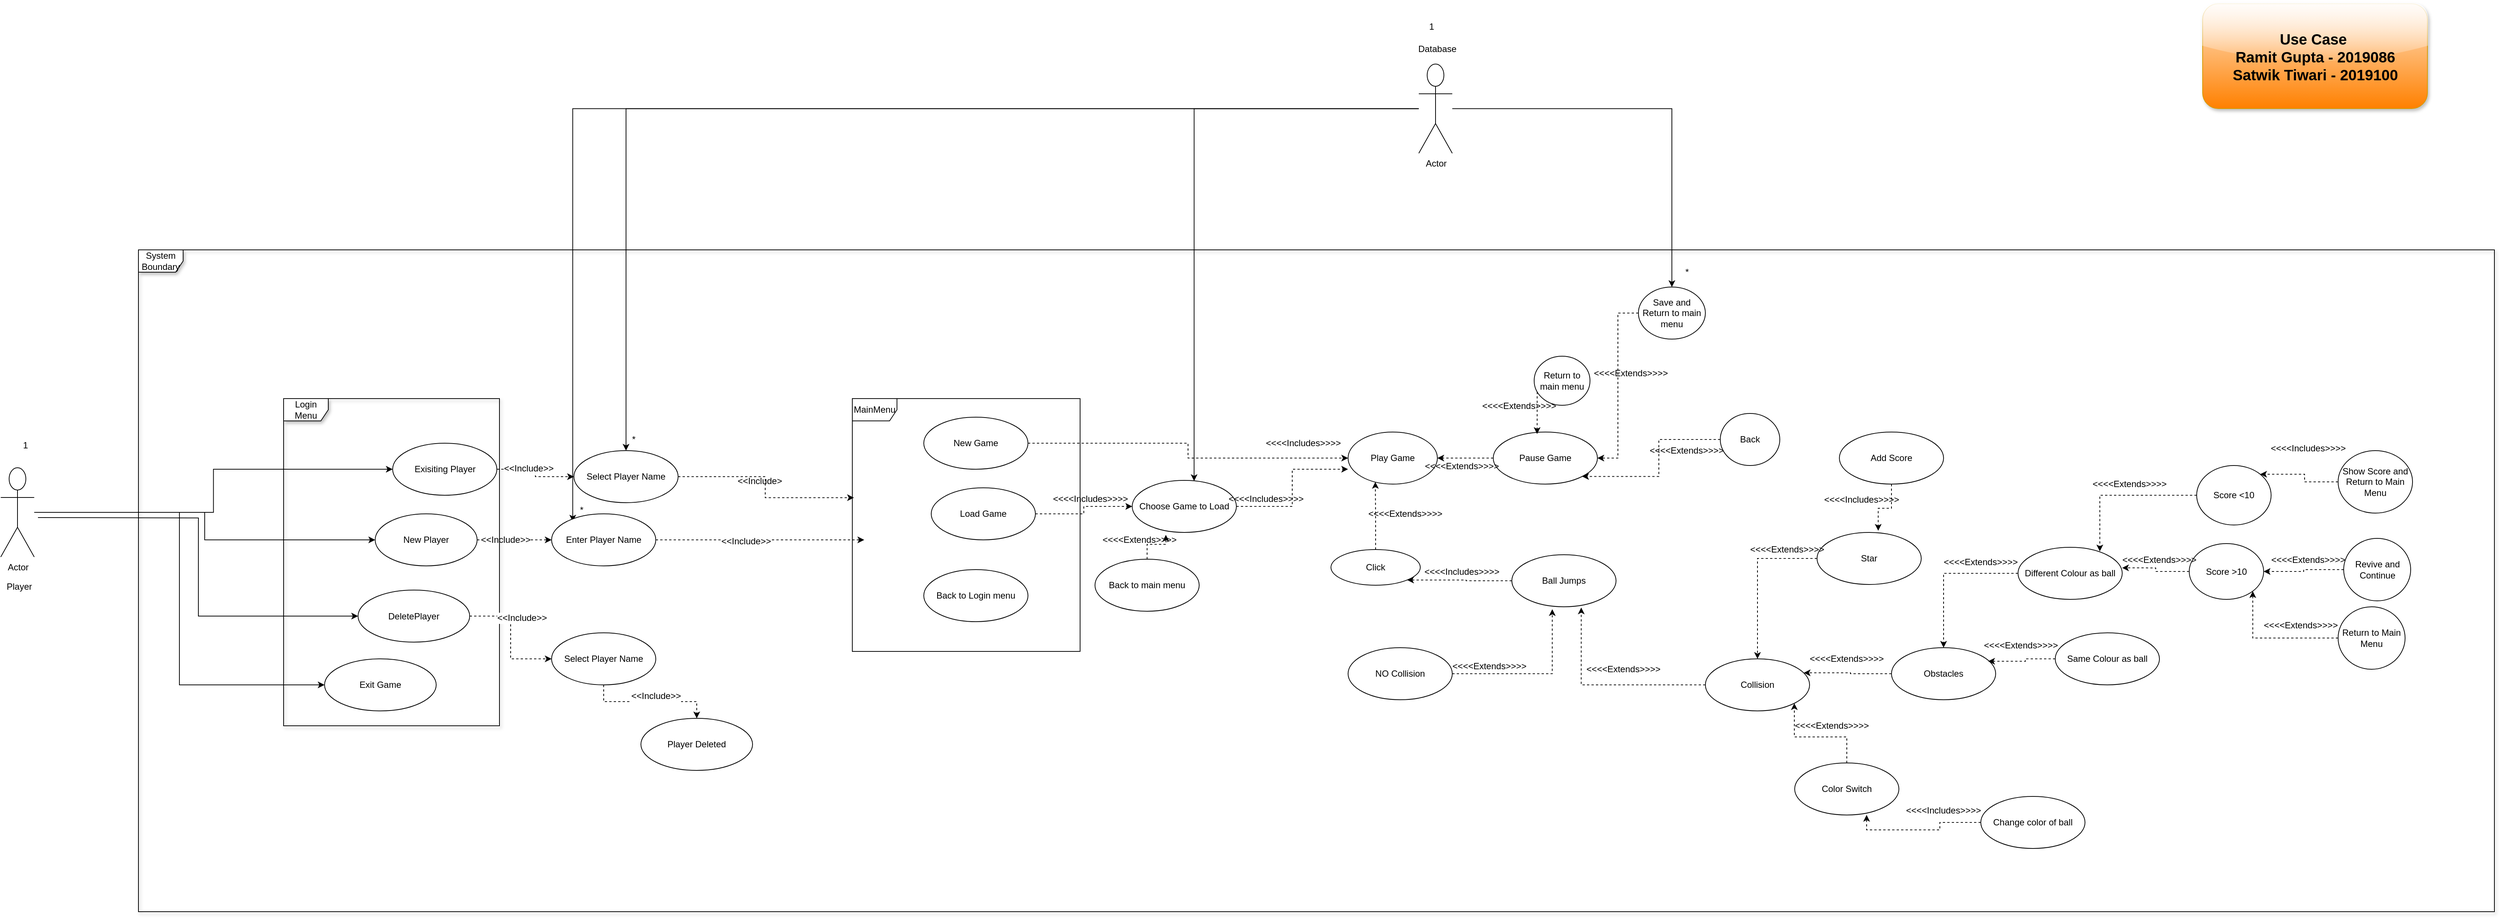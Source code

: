 <mxfile version="13.9.2" type="google"><diagram id="8XxEeI2jO_slQuSE90Jo" name="Page-1"><mxGraphModel dx="5717" dy="3346" grid="1" gridSize="10" guides="1" tooltips="1" connect="1" arrows="1" fold="1" page="1" pageScale="1" pageWidth="827" pageHeight="1169" math="0" shadow="0"><root><mxCell id="0"/><mxCell id="1" parent="0"/><mxCell id="124" style="edgeStyle=orthogonalEdgeStyle;rounded=0;html=1;entryX=0;entryY=0.5;jettySize=auto;orthogonalLoop=1;" parent="1" source="2" target="122" edge="1"><mxGeometry relative="1" as="geometry"/></mxCell><mxCell id="125" style="edgeStyle=orthogonalEdgeStyle;rounded=0;html=1;entryX=0;entryY=0.5;jettySize=auto;orthogonalLoop=1;" parent="1" source="2" target="123" edge="1"><mxGeometry relative="1" as="geometry"/></mxCell><mxCell id="127" style="edgeStyle=orthogonalEdgeStyle;rounded=0;html=1;entryX=0;entryY=0.5;jettySize=auto;orthogonalLoop=1;" parent="1" source="2" target="11" edge="1"><mxGeometry relative="1" as="geometry"/></mxCell><mxCell id="2" value="Actor" style="shape=umlActor;verticalLabelPosition=bottom;labelBackgroundColor=#ffffff;verticalAlign=top;html=1;" parent="1" vertex="1"><mxGeometry x="-1080" y="223" width="45" height="120" as="geometry"/></mxCell><mxCell id="120" style="edgeStyle=orthogonalEdgeStyle;rounded=0;html=1;entryX=0.5;entryY=0;jettySize=auto;orthogonalLoop=1;" parent="1" source="114" target="45" edge="1"><mxGeometry relative="1" as="geometry"/></mxCell><mxCell id="121" style="edgeStyle=orthogonalEdgeStyle;rounded=0;html=1;entryX=0.594;entryY=0.013;entryPerimeter=0;jettySize=auto;orthogonalLoop=1;" parent="1" source="114" target="32" edge="1"><mxGeometry relative="1" as="geometry"/></mxCell><mxCell id="139" style="edgeStyle=orthogonalEdgeStyle;rounded=0;html=1;entryX=0.5;entryY=0;jettySize=auto;orthogonalLoop=1;" parent="1" source="114" target="132" edge="1"><mxGeometry relative="1" as="geometry"/></mxCell><mxCell id="140" style="edgeStyle=orthogonalEdgeStyle;rounded=0;html=1;entryX=0.203;entryY=0.148;entryPerimeter=0;jettySize=auto;orthogonalLoop=1;" parent="1" source="114" target="135" edge="1"><mxGeometry relative="1" as="geometry"/></mxCell><mxCell id="114" value="Actor" style="shape=umlActor;verticalLabelPosition=bottom;labelBackgroundColor=#ffffff;verticalAlign=top;html=1;" parent="1" vertex="1"><mxGeometry x="825" y="-319.889" width="45" height="120" as="geometry"/></mxCell><mxCell id="34" style="edgeStyle=orthogonalEdgeStyle;rounded=0;html=1;jettySize=auto;orthogonalLoop=1;dashed=1;" parent="1" source="9" target="32" edge="1"><mxGeometry relative="1" as="geometry"/></mxCell><mxCell id="9" value="Load Game" style="ellipse;whiteSpace=wrap;html=1;" parent="1" vertex="1"><mxGeometry x="170" y="250" width="140" height="70" as="geometry"/></mxCell><mxCell id="37" style="edgeStyle=orthogonalEdgeStyle;rounded=0;html=1;entryX=0;entryY=0.5;jettySize=auto;orthogonalLoop=1;dashed=1;" parent="1" source="10" target="27" edge="1"><mxGeometry relative="1" as="geometry"/></mxCell><mxCell id="10" value="New Game" style="ellipse;whiteSpace=wrap;html=1;" parent="1" vertex="1"><mxGeometry x="160" y="155" width="140" height="70" as="geometry"/></mxCell><mxCell id="11" value="Exit Game" style="ellipse;whiteSpace=wrap;html=1;" parent="1" vertex="1"><mxGeometry x="-645" y="480" width="150" height="70" as="geometry"/></mxCell><mxCell id="27" value="Play Game&lt;br&gt;" style="ellipse;whiteSpace=wrap;html=1;" parent="1" vertex="1"><mxGeometry x="730" y="175" width="120" height="70" as="geometry"/></mxCell><mxCell id="151" style="edgeStyle=orthogonalEdgeStyle;rounded=0;html=1;entryX=1;entryY=0.5;jettySize=auto;orthogonalLoop=1;dashed=1;" parent="1" source="28" target="27" edge="1"><mxGeometry relative="1" as="geometry"/></mxCell><mxCell id="28" value="Pause Game&lt;br&gt;" style="ellipse;whiteSpace=wrap;html=1;rotation=0;" parent="1" vertex="1"><mxGeometry x="925" y="175" width="140" height="70" as="geometry"/></mxCell><mxCell id="39" style="edgeStyle=orthogonalEdgeStyle;rounded=0;html=1;jettySize=auto;orthogonalLoop=1;entryX=0;entryY=0.714;entryPerimeter=0;dashed=1;" parent="1" source="32" target="27" edge="1"><mxGeometry relative="1" as="geometry"><mxPoint x="550" y="110" as="targetPoint"/></mxGeometry></mxCell><mxCell id="32" value="Choose Game to Load" style="ellipse;whiteSpace=wrap;html=1;" parent="1" vertex="1"><mxGeometry x="440" y="240" width="140" height="70" as="geometry"/></mxCell><mxCell id="72" style="edgeStyle=orthogonalEdgeStyle;rounded=0;html=1;entryX=0.323;entryY=1.046;entryPerimeter=0;jettySize=auto;orthogonalLoop=1;dashed=1;" parent="1" source="33" target="32" edge="1"><mxGeometry relative="1" as="geometry"/></mxCell><mxCell id="33" value="Back to main menu&lt;br&gt;" style="ellipse;whiteSpace=wrap;html=1;" parent="1" vertex="1"><mxGeometry x="390" y="346" width="140" height="70" as="geometry"/></mxCell><mxCell id="145" style="edgeStyle=orthogonalEdgeStyle;rounded=0;html=1;entryX=0.421;entryY=0.037;entryPerimeter=0;jettySize=auto;orthogonalLoop=1;dashed=1;" parent="1" source="44" target="28" edge="1"><mxGeometry relative="1" as="geometry"><Array as="points"><mxPoint x="984" y="160"/><mxPoint x="984" y="160"/></Array></mxGeometry></mxCell><mxCell id="44" value="Return to main menu" style="ellipse;whiteSpace=wrap;html=1;" parent="1" vertex="1"><mxGeometry x="980" y="73" width="75" height="66" as="geometry"/></mxCell><mxCell id="146" style="edgeStyle=orthogonalEdgeStyle;rounded=0;html=1;entryX=1;entryY=0.5;jettySize=auto;orthogonalLoop=1;dashed=1;" parent="1" source="45" target="28" edge="1"><mxGeometry relative="1" as="geometry"/></mxCell><mxCell id="45" value="Save and Return to main menu" style="ellipse;whiteSpace=wrap;html=1;" parent="1" vertex="1"><mxGeometry x="1120" y="-20" width="90" height="70" as="geometry"/></mxCell><mxCell id="147" style="edgeStyle=orthogonalEdgeStyle;rounded=0;html=1;entryX=1;entryY=1;jettySize=auto;orthogonalLoop=1;dashed=1;" parent="1" source="46" target="28" edge="1"><mxGeometry relative="1" as="geometry"/></mxCell><mxCell id="46" value="Back" style="ellipse;whiteSpace=wrap;html=1;" parent="1" vertex="1"><mxGeometry x="1230" y="150" width="80" height="70" as="geometry"/></mxCell><mxCell id="75" style="edgeStyle=orthogonalEdgeStyle;rounded=0;html=1;entryX=0.305;entryY=0.959;entryPerimeter=0;jettySize=auto;orthogonalLoop=1;dashed=1;" parent="1" source="55" target="27" edge="1"><mxGeometry relative="1" as="geometry"/></mxCell><mxCell id="55" value="Click" style="ellipse;whiteSpace=wrap;html=1;" parent="1" vertex="1"><mxGeometry x="707" y="333" width="120" height="48" as="geometry"/></mxCell><mxCell id="76" style="edgeStyle=orthogonalEdgeStyle;rounded=0;html=1;entryX=1;entryY=1;jettySize=auto;orthogonalLoop=1;dashed=1;" parent="1" source="57" target="55" edge="1"><mxGeometry relative="1" as="geometry"/></mxCell><mxCell id="57" value="Ball Jumps" style="ellipse;whiteSpace=wrap;html=1;" parent="1" vertex="1"><mxGeometry x="950" y="340" width="140" height="70" as="geometry"/></mxCell><mxCell id="62" value="&amp;lt;&amp;lt;&amp;lt;&amp;lt;Extends&amp;gt;&amp;gt;&amp;gt;&amp;gt;" style="text;html=1;strokeColor=none;fillColor=none;align=center;verticalAlign=middle;whiteSpace=wrap;rounded=0;" parent="1" vertex="1"><mxGeometry x="430" y="310" width="40" height="20" as="geometry"/></mxCell><mxCell id="64" value="&amp;lt;&amp;lt;&amp;lt;&amp;lt;Includes&amp;gt;&amp;gt;&amp;gt;&amp;gt;" style="text;html=1;strokeColor=none;fillColor=none;align=center;verticalAlign=middle;whiteSpace=wrap;rounded=0;" parent="1" vertex="1"><mxGeometry x="650" y="180" width="40" height="20" as="geometry"/></mxCell><mxCell id="66" value="&amp;lt;&amp;lt;&amp;lt;&amp;lt;Includes&amp;gt;&amp;gt;&amp;gt;&amp;gt;" style="text;html=1;strokeColor=none;fillColor=none;align=center;verticalAlign=middle;whiteSpace=wrap;rounded=0;" parent="1" vertex="1"><mxGeometry x="363.5" y="255" width="40" height="20" as="geometry"/></mxCell><mxCell id="67" value="&amp;lt;&amp;lt;&amp;lt;&amp;lt;Includes&amp;gt;&amp;gt;&amp;gt;&amp;gt;" style="text;html=1;strokeColor=none;fillColor=none;align=center;verticalAlign=middle;whiteSpace=wrap;rounded=0;" parent="1" vertex="1"><mxGeometry x="600" y="255" width="40" height="20" as="geometry"/></mxCell><mxCell id="80" style="edgeStyle=orthogonalEdgeStyle;rounded=0;html=1;entryX=0.666;entryY=1.014;entryPerimeter=0;jettySize=auto;orthogonalLoop=1;dashed=1;" parent="1" source="77" target="57" edge="1"><mxGeometry relative="1" as="geometry"/></mxCell><mxCell id="77" value="Collision" style="ellipse;whiteSpace=wrap;html=1;" parent="1" vertex="1"><mxGeometry x="1210" y="480" width="140" height="70" as="geometry"/></mxCell><mxCell id="79" style="edgeStyle=orthogonalEdgeStyle;rounded=0;html=1;entryX=0.388;entryY=1.046;entryPerimeter=0;jettySize=auto;orthogonalLoop=1;dashed=1;" parent="1" source="78" target="57" edge="1"><mxGeometry relative="1" as="geometry"/></mxCell><mxCell id="78" value="NO Collision" style="ellipse;whiteSpace=wrap;html=1;" parent="1" vertex="1"><mxGeometry x="730" y="465" width="140" height="70" as="geometry"/></mxCell><mxCell id="82" style="edgeStyle=orthogonalEdgeStyle;rounded=0;html=1;entryX=0.5;entryY=0;jettySize=auto;orthogonalLoop=1;dashed=1;" parent="1" source="81" target="77" edge="1"><mxGeometry relative="1" as="geometry"/></mxCell><mxCell id="81" value="Star" style="ellipse;whiteSpace=wrap;html=1;" parent="1" vertex="1"><mxGeometry x="1360" y="310" width="140" height="70" as="geometry"/></mxCell><mxCell id="84" style="edgeStyle=orthogonalEdgeStyle;rounded=0;html=1;jettySize=auto;orthogonalLoop=1;entryX=0.587;entryY=-0.033;entryPerimeter=0;dashed=1;" parent="1" source="83" target="81" edge="1"><mxGeometry relative="1" as="geometry"><mxPoint x="1430" y="265" as="targetPoint"/></mxGeometry></mxCell><mxCell id="83" value="Add Score" style="ellipse;whiteSpace=wrap;html=1;" parent="1" vertex="1"><mxGeometry x="1390" y="175" width="140" height="70" as="geometry"/></mxCell><mxCell id="86" style="edgeStyle=orthogonalEdgeStyle;rounded=0;html=1;entryX=0.944;entryY=0.268;entryPerimeter=0;jettySize=auto;orthogonalLoop=1;dashed=1;" parent="1" source="85" target="77" edge="1"><mxGeometry relative="1" as="geometry"/></mxCell><mxCell id="85" value="Obstacles" style="ellipse;whiteSpace=wrap;html=1;" parent="1" vertex="1"><mxGeometry x="1460" y="465" width="140" height="70" as="geometry"/></mxCell><mxCell id="91" style="edgeStyle=orthogonalEdgeStyle;rounded=0;html=1;entryX=1;entryY=1;jettySize=auto;orthogonalLoop=1;dashed=1;" parent="1" source="87" target="77" edge="1"><mxGeometry relative="1" as="geometry"/></mxCell><mxCell id="87" value="Color Switch" style="ellipse;whiteSpace=wrap;html=1;" parent="1" vertex="1"><mxGeometry x="1330" y="620" width="140" height="70" as="geometry"/></mxCell><mxCell id="92" style="edgeStyle=orthogonalEdgeStyle;rounded=0;html=1;entryX=0.69;entryY=0.998;entryPerimeter=0;jettySize=auto;orthogonalLoop=1;dashed=1;" parent="1" source="90" target="87" edge="1"><mxGeometry relative="1" as="geometry"/></mxCell><mxCell id="90" value="Change color of ball" style="ellipse;whiteSpace=wrap;html=1;" parent="1" vertex="1"><mxGeometry x="1580" y="665" width="140" height="70" as="geometry"/></mxCell><mxCell id="96" style="edgeStyle=orthogonalEdgeStyle;rounded=0;html=1;jettySize=auto;orthogonalLoop=1;dashed=1;" parent="1" source="93" target="85" edge="1"><mxGeometry relative="1" as="geometry"/></mxCell><mxCell id="93" value="Different Colour as ball" style="ellipse;whiteSpace=wrap;html=1;" parent="1" vertex="1"><mxGeometry x="1630" y="330" width="140" height="70" as="geometry"/></mxCell><mxCell id="97" style="edgeStyle=orthogonalEdgeStyle;rounded=0;html=1;entryX=0.928;entryY=0.26;entryPerimeter=0;jettySize=auto;orthogonalLoop=1;dashed=1;" parent="1" source="94" target="85" edge="1"><mxGeometry relative="1" as="geometry"/></mxCell><mxCell id="94" value="Same Colour as ball" style="ellipse;whiteSpace=wrap;html=1;" parent="1" vertex="1"><mxGeometry x="1680" y="445" width="140" height="70" as="geometry"/></mxCell><mxCell id="102" style="edgeStyle=orthogonalEdgeStyle;rounded=0;html=1;entryX=0.785;entryY=0.078;entryPerimeter=0;jettySize=auto;orthogonalLoop=1;dashed=1;" parent="1" source="101" target="93" edge="1"><mxGeometry relative="1" as="geometry"/></mxCell><mxCell id="101" value="Score &amp;lt;10" style="ellipse;whiteSpace=wrap;html=1;" parent="1" vertex="1"><mxGeometry x="1870" y="220" width="100" height="80" as="geometry"/></mxCell><mxCell id="104" style="edgeStyle=orthogonalEdgeStyle;rounded=0;html=1;entryX=0.999;entryY=0.395;entryPerimeter=0;jettySize=auto;orthogonalLoop=1;dashed=1;" parent="1" source="103" target="93" edge="1"><mxGeometry relative="1" as="geometry"/></mxCell><mxCell id="103" value="Score &amp;gt;10" style="ellipse;whiteSpace=wrap;html=1;" parent="1" vertex="1"><mxGeometry x="1860" y="325" width="100" height="75" as="geometry"/></mxCell><mxCell id="108" style="edgeStyle=orthogonalEdgeStyle;rounded=0;html=1;jettySize=auto;orthogonalLoop=1;dashed=1;" parent="1" source="106" target="103" edge="1"><mxGeometry relative="1" as="geometry"/></mxCell><mxCell id="106" value="Revive and Continue" style="ellipse;whiteSpace=wrap;html=1;" parent="1" vertex="1"><mxGeometry x="2067.5" y="318" width="90" height="84" as="geometry"/></mxCell><mxCell id="109" style="edgeStyle=orthogonalEdgeStyle;rounded=0;html=1;entryX=1;entryY=1;jettySize=auto;orthogonalLoop=1;dashed=1;" parent="1" source="107" target="103" edge="1"><mxGeometry relative="1" as="geometry"/></mxCell><mxCell id="107" value="Return to Main Menu" style="ellipse;whiteSpace=wrap;html=1;" parent="1" vertex="1"><mxGeometry x="2060" y="410" width="90" height="84" as="geometry"/></mxCell><mxCell id="113" style="edgeStyle=orthogonalEdgeStyle;rounded=0;html=1;entryX=1;entryY=0;jettySize=auto;orthogonalLoop=1;dashed=1;" parent="1" source="112" target="101" edge="1"><mxGeometry relative="1" as="geometry"/></mxCell><mxCell id="112" value="Show Score and Return to Main Menu" style="ellipse;whiteSpace=wrap;html=1;" parent="1" vertex="1"><mxGeometry x="2060" y="200" width="100" height="84" as="geometry"/></mxCell><mxCell id="116" value="Database" style="text;html=1;strokeColor=none;fillColor=none;align=center;verticalAlign=middle;whiteSpace=wrap;rounded=0;" parent="1" vertex="1"><mxGeometry x="830" y="-350" width="40" height="20" as="geometry"/></mxCell><mxCell id="117" value="Player" style="text;html=1;strokeColor=none;fillColor=none;align=center;verticalAlign=middle;whiteSpace=wrap;rounded=0;" parent="1" vertex="1"><mxGeometry x="-1075" y="372.5" width="40" height="20" as="geometry"/></mxCell><mxCell id="133" style="edgeStyle=orthogonalEdgeStyle;rounded=0;html=1;jettySize=auto;orthogonalLoop=1;dashed=1;" parent="1" source="122" target="132" edge="1"><mxGeometry relative="1" as="geometry"/></mxCell><mxCell id="141" value="&amp;lt;&amp;lt;Include&amp;gt;&amp;gt;" style="text;html=1;resizable=0;points=[];align=center;verticalAlign=middle;labelBackgroundColor=#ffffff;" parent="133" vertex="1" connectable="0"><mxGeometry x="-0.247" y="1" relative="1" as="geometry"><mxPoint as="offset"/></mxGeometry></mxCell><mxCell id="122" value="Exisiting Player" style="ellipse;whiteSpace=wrap;html=1;" parent="1" vertex="1"><mxGeometry x="-553.5" y="190" width="140" height="70" as="geometry"/></mxCell><object label="" id="136"><mxCell style="edgeStyle=orthogonalEdgeStyle;rounded=0;html=1;entryX=0;entryY=0.5;jettySize=auto;orthogonalLoop=1;dashed=1;" parent="1" source="123" target="135" edge="1"><mxGeometry relative="1" as="geometry"/></mxCell></object><mxCell id="142" value="&amp;lt;&amp;lt;Include&amp;gt;&amp;gt;" style="text;html=1;resizable=0;points=[];align=center;verticalAlign=middle;labelBackgroundColor=#ffffff;" parent="136" vertex="1" connectable="0"><mxGeometry x="-0.236" relative="1" as="geometry"><mxPoint as="offset"/></mxGeometry></mxCell><mxCell id="123" value="New Player" style="ellipse;whiteSpace=wrap;html=1;" parent="1" vertex="1"><mxGeometry x="-577" y="285" width="137" height="70" as="geometry"/></mxCell><mxCell id="128" value="MainMenu" style="shape=umlFrame;whiteSpace=wrap;html=1;" parent="1" vertex="1"><mxGeometry x="64" y="130" width="306" height="340" as="geometry"/></mxCell><mxCell id="129" value="Login Menu" style="shape=umlFrame;whiteSpace=wrap;html=1;shadow=1;swimlaneFillColor=none;" parent="1" vertex="1"><mxGeometry x="-700" y="130" width="290" height="440" as="geometry"/></mxCell><mxCell id="131" value="Back to Login menu&lt;br&gt;" style="ellipse;whiteSpace=wrap;html=1;" parent="1" vertex="1"><mxGeometry x="160" y="360" width="140" height="70" as="geometry"/></mxCell><mxCell id="134" style="edgeStyle=orthogonalEdgeStyle;rounded=0;html=1;entryX=0.007;entryY=0.392;entryPerimeter=0;jettySize=auto;orthogonalLoop=1;dashed=1;" parent="1" source="132" target="128" edge="1"><mxGeometry relative="1" as="geometry"/></mxCell><mxCell id="132" value="Select Player Name" style="ellipse;whiteSpace=wrap;html=1;" parent="1" vertex="1"><mxGeometry x="-310" y="200" width="140" height="70" as="geometry"/></mxCell><mxCell id="137" style="edgeStyle=orthogonalEdgeStyle;rounded=0;html=1;jettySize=auto;orthogonalLoop=1;dashed=1;" parent="1" source="135" edge="1"><mxGeometry relative="1" as="geometry"><mxPoint x="80" y="320" as="targetPoint"/></mxGeometry></mxCell><mxCell id="144" value="&amp;lt;&amp;lt;Include&amp;gt;&amp;gt;" style="text;html=1;resizable=0;points=[];align=center;verticalAlign=middle;labelBackgroundColor=#ffffff;" parent="137" vertex="1" connectable="0"><mxGeometry x="-0.139" y="-2" relative="1" as="geometry"><mxPoint as="offset"/></mxGeometry></mxCell><mxCell id="135" value="Enter Player Name" style="ellipse;whiteSpace=wrap;html=1;" parent="1" vertex="1"><mxGeometry x="-340" y="285" width="140" height="70" as="geometry"/></mxCell><mxCell id="143" value="&amp;lt;&amp;lt;Include&amp;gt;" style="text;html=1;resizable=0;points=[];autosize=1;align=left;verticalAlign=top;spacingTop=-4;" parent="1" vertex="1"><mxGeometry x="-92" y="231" width="80" height="10" as="geometry"/></mxCell><mxCell id="148" value="&amp;lt;&amp;lt;&amp;lt;&amp;lt;Extends&amp;gt;&amp;gt;&amp;gt;&amp;gt;" style="text;html=1;strokeColor=none;fillColor=none;align=center;verticalAlign=middle;whiteSpace=wrap;rounded=0;" parent="1" vertex="1"><mxGeometry x="940" y="130" width="40" height="20" as="geometry"/></mxCell><mxCell id="149" value="&amp;lt;&amp;lt;&amp;lt;&amp;lt;Extends&amp;gt;&amp;gt;&amp;gt;&amp;gt;" style="text;html=1;strokeColor=none;fillColor=none;align=center;verticalAlign=middle;whiteSpace=wrap;rounded=0;" parent="1" vertex="1"><mxGeometry x="1090" y="86" width="40" height="20" as="geometry"/></mxCell><mxCell id="150" value="&amp;lt;&amp;lt;&amp;lt;&amp;lt;Extends&amp;gt;&amp;gt;&amp;gt;&amp;gt;" style="text;html=1;strokeColor=none;fillColor=none;align=center;verticalAlign=middle;whiteSpace=wrap;rounded=0;" parent="1" vertex="1"><mxGeometry x="1165" y="190" width="40" height="20" as="geometry"/></mxCell><mxCell id="152" value="&amp;lt;&amp;lt;&amp;lt;&amp;lt;Extends&amp;gt;&amp;gt;&amp;gt;&amp;gt;" style="text;html=1;strokeColor=none;fillColor=none;align=center;verticalAlign=middle;whiteSpace=wrap;rounded=0;" parent="1" vertex="1"><mxGeometry x="862.5" y="211" width="40" height="20" as="geometry"/></mxCell><mxCell id="153" value="&amp;lt;&amp;lt;&amp;lt;&amp;lt;Extends&amp;gt;&amp;gt;&amp;gt;&amp;gt;" style="text;html=1;strokeColor=none;fillColor=none;align=center;verticalAlign=middle;whiteSpace=wrap;rounded=0;" parent="1" vertex="1"><mxGeometry x="787" y="275" width="40" height="20" as="geometry"/></mxCell><mxCell id="156" value="&amp;lt;&amp;lt;&amp;lt;&amp;lt;Includes&amp;gt;&amp;gt;&amp;gt;&amp;gt;" style="text;html=1;strokeColor=none;fillColor=none;align=center;verticalAlign=middle;whiteSpace=wrap;rounded=0;" parent="1" vertex="1"><mxGeometry x="862.5" y="352.5" width="40" height="20" as="geometry"/></mxCell><mxCell id="157" value="&amp;lt;&amp;lt;&amp;lt;&amp;lt;Extends&amp;gt;&amp;gt;&amp;gt;&amp;gt;" style="text;html=1;strokeColor=none;fillColor=none;align=center;verticalAlign=middle;whiteSpace=wrap;rounded=0;" parent="1" vertex="1"><mxGeometry x="900" y="480" width="40" height="20" as="geometry"/></mxCell><mxCell id="158" value="&amp;lt;&amp;lt;&amp;lt;&amp;lt;Extends&amp;gt;&amp;gt;&amp;gt;&amp;gt;" style="text;html=1;strokeColor=none;fillColor=none;align=center;verticalAlign=middle;whiteSpace=wrap;rounded=0;" parent="1" vertex="1"><mxGeometry x="1080" y="484" width="40" height="20" as="geometry"/></mxCell><mxCell id="159" value="&amp;lt;&amp;lt;&amp;lt;&amp;lt;Extends&amp;gt;&amp;gt;&amp;gt;&amp;gt;" style="text;html=1;strokeColor=none;fillColor=none;align=center;verticalAlign=middle;whiteSpace=wrap;rounded=0;" parent="1" vertex="1"><mxGeometry x="1380" y="470" width="40" height="20" as="geometry"/></mxCell><mxCell id="160" value="&amp;lt;&amp;lt;&amp;lt;&amp;lt;Extends&amp;gt;&amp;gt;&amp;gt;&amp;gt;" style="text;html=1;strokeColor=none;fillColor=none;align=center;verticalAlign=middle;whiteSpace=wrap;rounded=0;" parent="1" vertex="1"><mxGeometry x="1300" y="323" width="40" height="20" as="geometry"/></mxCell><mxCell id="161" value="&amp;lt;&amp;lt;&amp;lt;&amp;lt;Extends&amp;gt;&amp;gt;&amp;gt;&amp;gt;" style="text;html=1;strokeColor=none;fillColor=none;align=center;verticalAlign=middle;whiteSpace=wrap;rounded=0;" parent="1" vertex="1"><mxGeometry x="1360" y="560" width="40" height="20" as="geometry"/></mxCell><mxCell id="163" value="&amp;lt;&amp;lt;&amp;lt;&amp;lt;Extends&amp;gt;&amp;gt;&amp;gt;&amp;gt;" style="text;html=1;strokeColor=none;fillColor=none;align=center;verticalAlign=middle;whiteSpace=wrap;rounded=0;" parent="1" vertex="1"><mxGeometry x="1614" y="452" width="40" height="20" as="geometry"/></mxCell><mxCell id="164" value="&amp;lt;&amp;lt;&amp;lt;&amp;lt;Extends&amp;gt;&amp;gt;&amp;gt;&amp;gt;" style="text;html=1;strokeColor=none;fillColor=none;align=center;verticalAlign=middle;whiteSpace=wrap;rounded=0;" parent="1" vertex="1"><mxGeometry x="1560" y="340" width="40" height="20" as="geometry"/></mxCell><mxCell id="165" value="&amp;lt;&amp;lt;&amp;lt;&amp;lt;Extends&amp;gt;&amp;gt;&amp;gt;&amp;gt;" style="text;html=1;strokeColor=none;fillColor=none;align=center;verticalAlign=middle;whiteSpace=wrap;rounded=0;" parent="1" vertex="1"><mxGeometry x="1800" y="337" width="40" height="20" as="geometry"/></mxCell><mxCell id="166" value="&amp;lt;&amp;lt;&amp;lt;&amp;lt;Extends&amp;gt;&amp;gt;&amp;gt;&amp;gt;" style="text;html=1;strokeColor=none;fillColor=none;align=center;verticalAlign=middle;whiteSpace=wrap;rounded=0;" parent="1" vertex="1"><mxGeometry x="1760" y="235" width="40" height="20" as="geometry"/></mxCell><mxCell id="167" value="&amp;lt;&amp;lt;&amp;lt;&amp;lt;Extends&amp;gt;&amp;gt;&amp;gt;&amp;gt;" style="text;html=1;strokeColor=none;fillColor=none;align=center;verticalAlign=middle;whiteSpace=wrap;rounded=0;" parent="1" vertex="1"><mxGeometry x="2000" y="337" width="40" height="20" as="geometry"/></mxCell><mxCell id="168" value="&amp;lt;&amp;lt;&amp;lt;&amp;lt;Extends&amp;gt;&amp;gt;&amp;gt;&amp;gt;" style="text;html=1;strokeColor=none;fillColor=none;align=center;verticalAlign=middle;whiteSpace=wrap;rounded=0;" parent="1" vertex="1"><mxGeometry x="1990" y="425" width="40" height="20" as="geometry"/></mxCell><mxCell id="171" value="&amp;lt;&amp;lt;&amp;lt;&amp;lt;Includes&amp;gt;&amp;gt;&amp;gt;&amp;gt;" style="text;html=1;strokeColor=none;fillColor=none;align=center;verticalAlign=middle;whiteSpace=wrap;rounded=0;" parent="1" vertex="1"><mxGeometry x="2000" y="163" width="40" height="68" as="geometry"/></mxCell><mxCell id="172" value="&amp;lt;&amp;lt;&amp;lt;&amp;lt;Includes&amp;gt;&amp;gt;&amp;gt;&amp;gt;" style="text;html=1;strokeColor=none;fillColor=none;align=center;verticalAlign=middle;whiteSpace=wrap;rounded=0;" parent="1" vertex="1"><mxGeometry x="1510" y="650" width="40" height="68" as="geometry"/></mxCell><mxCell id="173" value="&amp;lt;&amp;lt;&amp;lt;&amp;lt;Includes&amp;gt;&amp;gt;&amp;gt;&amp;gt;" style="text;html=1;strokeColor=none;fillColor=none;align=center;verticalAlign=middle;whiteSpace=wrap;rounded=0;" parent="1" vertex="1"><mxGeometry x="1400" y="232" width="40" height="68" as="geometry"/></mxCell><mxCell id="177" style="edgeStyle=orthogonalEdgeStyle;rounded=0;html=1;entryX=0;entryY=0.5;jettySize=auto;orthogonalLoop=1;dashed=1;" parent="1" source="174" target="176" edge="1"><mxGeometry relative="1" as="geometry"/></mxCell><mxCell id="174" value="DeletePlayer" style="ellipse;whiteSpace=wrap;html=1;" parent="1" vertex="1"><mxGeometry x="-600" y="387.5" width="150" height="70" as="geometry"/></mxCell><mxCell id="175" style="edgeStyle=orthogonalEdgeStyle;rounded=0;html=1;entryX=0;entryY=0.5;jettySize=auto;orthogonalLoop=1;" parent="1" target="174" edge="1"><mxGeometry relative="1" as="geometry"><mxPoint x="-1030" y="290" as="sourcePoint"/></mxGeometry></mxCell><mxCell id="180" style="edgeStyle=orthogonalEdgeStyle;rounded=0;html=1;entryX=0.5;entryY=0;jettySize=auto;orthogonalLoop=1;dashed=1;" parent="1" source="176" target="179" edge="1"><mxGeometry relative="1" as="geometry"/></mxCell><mxCell id="176" value="Select Player Name" style="ellipse;whiteSpace=wrap;html=1;" parent="1" vertex="1"><mxGeometry x="-340" y="445" width="140" height="70" as="geometry"/></mxCell><mxCell id="178" value="&amp;lt;&amp;lt;Include&amp;gt;&amp;gt;" style="text;html=1;resizable=0;points=[];align=center;verticalAlign=middle;labelBackgroundColor=#ffffff;" parent="1" vertex="1" connectable="0"><mxGeometry x="-0.247" y="1" relative="1" as="geometry"><mxPoint x="-380" y="425" as="offset"/></mxGeometry></mxCell><mxCell id="179" value="Player Deleted" style="ellipse;whiteSpace=wrap;html=1;" parent="1" vertex="1"><mxGeometry x="-220" y="560" width="150" height="70" as="geometry"/></mxCell><mxCell id="182" value="&amp;lt;&amp;lt;Include&amp;gt;&amp;gt;" style="text;html=1;resizable=0;points=[];align=center;verticalAlign=middle;labelBackgroundColor=#ffffff;" parent="1" vertex="1" connectable="0"><mxGeometry x="-0.247" y="1" relative="1" as="geometry"><mxPoint x="-200" y="530" as="offset"/></mxGeometry></mxCell><mxCell id="188" value="System Boundary" style="shape=umlFrame;whiteSpace=wrap;html=1;shadow=1;" parent="1" vertex="1"><mxGeometry x="-895" y="-70" width="3165" height="890" as="geometry"/></mxCell><mxCell id="190" value="1" style="text;html=1;resizable=0;points=[];autosize=1;align=left;verticalAlign=top;spacingTop=-4;" parent="1" vertex="1"><mxGeometry x="-1052" y="183" width="20" height="10" as="geometry"/></mxCell><mxCell id="193" value="1" style="text;html=1;resizable=0;points=[];autosize=1;align=left;verticalAlign=top;spacingTop=-4;" parent="1" vertex="1"><mxGeometry x="837" y="-380" width="20" height="10" as="geometry"/></mxCell><mxCell id="kKTclfatm7CnwOu9gXJB-193" value="&lt;b style=&quot;font-size: 20px&quot;&gt;Use Case&amp;nbsp;&lt;br&gt;Ramit Gupta - 2019086&lt;br&gt;Satwik Tiwari - 2019100&lt;/b&gt;" style="html=1;fillColor=#ffe6cc;strokeColor=#d79b00;rounded=1;glass=1;shadow=1;gradientColor=#FF8000;" parent="1" vertex="1"><mxGeometry x="1878" y="-401" width="302" height="141" as="geometry"/></mxCell><mxCell id="7l8iF7y1mLfjDtimuZp9-193" value="*" style="text;html=1;align=center;verticalAlign=middle;resizable=0;points=[];autosize=1;" vertex="1" parent="1"><mxGeometry x="1175" y="-50" width="20" height="20" as="geometry"/></mxCell><mxCell id="7l8iF7y1mLfjDtimuZp9-194" value="*" style="text;html=1;align=center;verticalAlign=middle;resizable=0;points=[];autosize=1;" vertex="1" parent="1"><mxGeometry x="-240" y="175" width="20" height="20" as="geometry"/></mxCell><mxCell id="7l8iF7y1mLfjDtimuZp9-195" value="*" style="text;html=1;align=center;verticalAlign=middle;resizable=0;points=[];autosize=1;" vertex="1" parent="1"><mxGeometry x="-310" y="270" width="20" height="20" as="geometry"/></mxCell></root></mxGraphModel></diagram></mxfile>